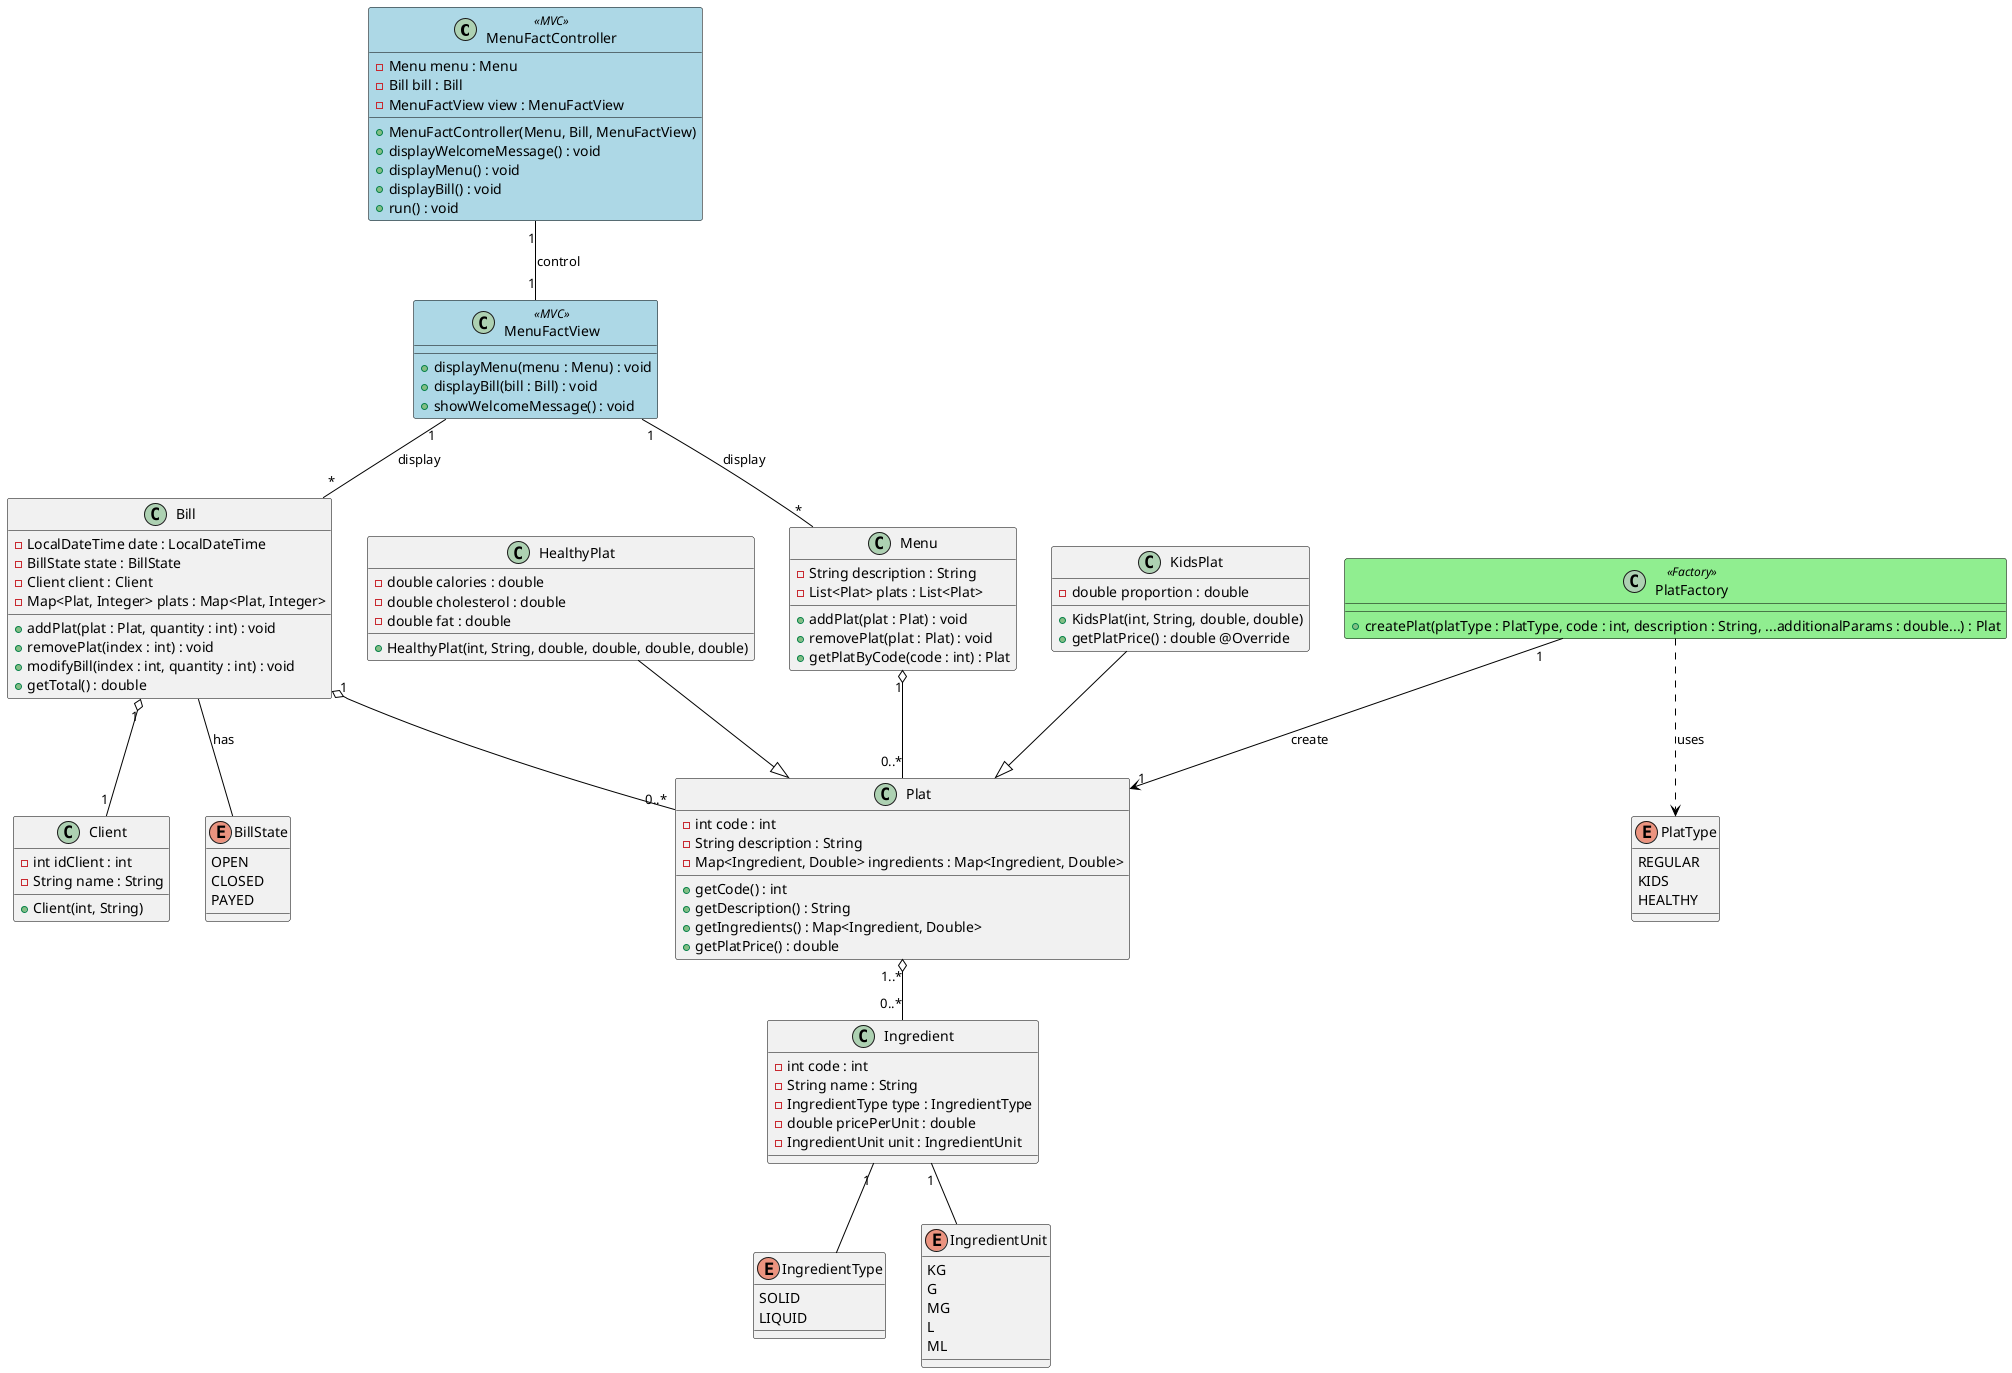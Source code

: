 @startuml menuFact

skinparam class {
    BackgroundColor<<MVC>> LightBlue
    BackgroundColor<<Factory>> LightGreen
    BorderColor black
    ArrowColor black
    ClassFontColor black
}

' // Controller Class (MVC)
class MenuFactController <<MVC>> {
    - Menu menu : Menu
    - Bill bill : Bill
    - MenuFactView view : MenuFactView
    + MenuFactController(Menu, Bill, MenuFactView)
    + displayWelcomeMessage() : void
    + displayMenu() : void
    + displayBill() : void
    + run() : void
}

' // View Class (MVC)
class MenuFactView <<MVC>> {
    + displayMenu(menu : Menu) : void
    + displayBill(bill : Bill) : void
    + showWelcomeMessage() : void
}

' // Models
class Menu {
    - String description : String
    - List<Plat> plats : List<Plat>
    + addPlat(plat : Plat) : void
    + removePlat(plat : Plat) : void
    + getPlatByCode(code : int) : Plat
}

class Bill {
    - LocalDateTime date : LocalDateTime
    - BillState state : BillState
    - Client client : Client
    - Map<Plat, Integer> plats : Map<Plat, Integer>
    + addPlat(plat : Plat, quantity : int) : void
    + removePlat(index : int) : void
    + modifyBill(index : int, quantity : int) : void
    + getTotal() : double
}

class Plat {
    - int code : int
    - String description : String
    - Map<Ingredient, Double> ingredients : Map<Ingredient, Double>
    + getCode() : int
    + getDescription() : String
    + getIngredients() : Map<Ingredient, Double>
    + getPlatPrice() : double
}

class KidsPlat {
    - double proportion : double
    + KidsPlat(int, String, double, double) 
    + getPlatPrice() : double @Override
}

class HealthyPlat {
    - double calories : double
    - double cholesterol : double
    - double fat : double
    + HealthyPlat(int, String, double, double, double, double)
}

class Client {
    - int idClient : int
    - String name : String
    + Client(int, String)
}

class Ingredient {
    - int code : int
    - String name : String
    - IngredientType type : IngredientType
    - double pricePerUnit : double
    - IngredientUnit unit : IngredientUnit
}

enum IngredientType {
    SOLID
    LIQUID
}

enum IngredientUnit {
    KG
    G
    MG
    L
    ML
}

enum BillState {
    OPEN
    CLOSED
    PAYED
}

' // Factory Pattern (Factory)
class PlatFactory <<Factory>> {
    + createPlat(platType : PlatType, code : int, description : String, ...additionalParams : double...) : Plat
}

enum PlatType {
    REGULAR
    KIDS
    HEALTHY
}

' Associations and cardinalities
MenuFactController "1" -- "1" MenuFactView : "control"
MenuFactView "1" -- "*" Menu : "display"
MenuFactView "1" -- "*" Bill : "display"
Menu "1" o-- "0..*" Plat
Bill "1" o-- "0..*" Plat
Bill "1" o-- "1" Client
PlatFactory "1" --> "1" Plat : "create"
PlatFactory ..> PlatType : "uses"
KidsPlat --|> Plat
HealthyPlat --|> Plat
Bill -- BillState : "has"
Plat "1..*" o-- "0..*" Ingredient
Ingredient "1" -- IngredientType
Ingredient "1" -- IngredientUnit

@enduml
